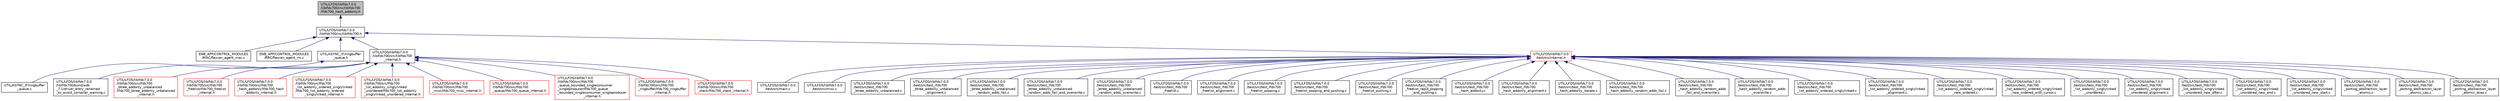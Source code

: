 digraph "UTIL/LFDS/liblfds7.0.0/liblfds700/inc/liblfds700/lfds700_hash_addonly.h"
{
 // LATEX_PDF_SIZE
  edge [fontname="Helvetica",fontsize="10",labelfontname="Helvetica",labelfontsize="10"];
  node [fontname="Helvetica",fontsize="10",shape=record];
  Node1 [label="UTIL/LFDS/liblfds7.0.0\l/liblfds700/inc/liblfds700\l/lfds700_hash_addonly.h",height=0.2,width=0.4,color="black", fillcolor="grey75", style="filled", fontcolor="black",tooltip=" "];
  Node1 -> Node2 [dir="back",color="midnightblue",fontsize="10",style="solid",fontname="Helvetica"];
  Node2 [label="UTIL/LFDS/liblfds7.0.0\l/liblfds700/inc/liblfds700.h",height=0.2,width=0.4,color="black", fillcolor="white", style="filled",URL="$liblfds700_8h.html",tooltip=" "];
  Node2 -> Node3 [dir="back",color="midnightblue",fontsize="10",style="solid",fontname="Helvetica"];
  Node3 [label="ENB_APP/CONTROL_MODULES\l/MAC/flexran_agent_mac.c",height=0.2,width=0.4,color="black", fillcolor="white", style="filled",URL="$flexran__agent__mac_8c.html",tooltip="FlexRAN agent message handler for MAC layer."];
  Node2 -> Node4 [dir="back",color="midnightblue",fontsize="10",style="solid",fontname="Helvetica"];
  Node4 [label="ENB_APP/CONTROL_MODULES\l/RRC/flexran_agent_rrc.c",height=0.2,width=0.4,color="black", fillcolor="white", style="filled",URL="$flexran__agent__rrc_8c.html",tooltip="FlexRAN agent Control Module RRC."];
  Node2 -> Node5 [dir="back",color="midnightblue",fontsize="10",style="solid",fontname="Helvetica"];
  Node5 [label="UTIL/ASYNC_IF/ringbuffer\l_queue.h",height=0.2,width=0.4,color="black", fillcolor="white", style="filled",URL="$ringbuffer__queue_8h.html",tooltip="Lock-free ringbuffer used for async message passing of agent."];
  Node5 -> Node6 [dir="back",color="midnightblue",fontsize="10",style="solid",fontname="Helvetica"];
  Node6 [label="UTIL/ASYNC_IF/ringbuffer\l_queue.c",height=0.2,width=0.4,color="black", fillcolor="white", style="filled",URL="$ringbuffer__queue_8c.html",tooltip="Lock-free ringbuffer used for async message passing of agent."];
  Node2 -> Node7 [dir="back",color="midnightblue",fontsize="10",style="solid",fontname="Helvetica"];
  Node7 [label="UTIL/LFDS/liblfds7.0.0\l/liblfds700/src/liblfds700\l_internal.h",height=0.2,width=0.4,color="black", fillcolor="white", style="filled",URL="$liblfds700__internal_8h.html",tooltip=" "];
  Node7 -> Node8 [dir="back",color="midnightblue",fontsize="10",style="solid",fontname="Helvetica"];
  Node8 [label="UTIL/LFDS/liblfds7.0.0\l/liblfds700/build/wdk\l_7.1/driver_entry_renamed\l_to_avoid_compiler_warning.c",height=0.2,width=0.4,color="black", fillcolor="white", style="filled",URL="$driver__entry__renamed__to__avoid__compiler__warning_8c.html",tooltip=" "];
  Node7 -> Node9 [dir="back",color="midnightblue",fontsize="10",style="solid",fontname="Helvetica"];
  Node9 [label="UTIL/LFDS/liblfds7.0.0\l/liblfds700/src/lfds700\l_btree_addonly_unbalanced\l/lfds700_btree_addonly_unbalanced\l_internal.h",height=0.2,width=0.4,color="red", fillcolor="white", style="filled",URL="$lfds700__btree__addonly__unbalanced__internal_8h.html",tooltip=" "];
  Node7 -> Node15 [dir="back",color="midnightblue",fontsize="10",style="solid",fontname="Helvetica"];
  Node15 [label="UTIL/LFDS/liblfds7.0.0\l/liblfds700/src/lfds700\l_freelist/lfds700_freelist\l_internal.h",height=0.2,width=0.4,color="red", fillcolor="white", style="filled",URL="$lfds700__freelist__internal_8h.html",tooltip=" "];
  Node7 -> Node21 [dir="back",color="midnightblue",fontsize="10",style="solid",fontname="Helvetica"];
  Node21 [label="UTIL/LFDS/liblfds7.0.0\l/liblfds700/src/lfds700\l_hash_addonly/lfds700_hash\l_addonly_internal.h",height=0.2,width=0.4,color="red", fillcolor="white", style="filled",URL="$lfds700__hash__addonly__internal_8h.html",tooltip=" "];
  Node7 -> Node28 [dir="back",color="midnightblue",fontsize="10",style="solid",fontname="Helvetica"];
  Node28 [label="UTIL/LFDS/liblfds7.0.0\l/liblfds700/src/lfds700\l_list_addonly_ordered_singlylinked\l/lfds700_list_addonly_ordered\l_singlylinked_internal.h",height=0.2,width=0.4,color="red", fillcolor="white", style="filled",URL="$lfds700__list__addonly__ordered__singlylinked__internal_8h.html",tooltip=" "];
  Node7 -> Node34 [dir="back",color="midnightblue",fontsize="10",style="solid",fontname="Helvetica"];
  Node34 [label="UTIL/LFDS/liblfds7.0.0\l/liblfds700/src/lfds700\l_list_addonly_singlylinked\l_unordered/lfds700_list_addonly\l_singlylinked_unordered_internal.h",height=0.2,width=0.4,color="red", fillcolor="white", style="filled",URL="$lfds700__list__addonly__singlylinked__unordered__internal_8h.html",tooltip=" "];
  Node7 -> Node40 [dir="back",color="midnightblue",fontsize="10",style="solid",fontname="Helvetica"];
  Node40 [label="UTIL/LFDS/liblfds7.0.0\l/liblfds700/src/lfds700\l_misc/lfds700_misc_internal.h",height=0.2,width=0.4,color="red", fillcolor="white", style="filled",URL="$lfds700__misc__internal_8h.html",tooltip=" "];
  Node7 -> Node46 [dir="back",color="midnightblue",fontsize="10",style="solid",fontname="Helvetica"];
  Node46 [label="UTIL/LFDS/liblfds7.0.0\l/liblfds700/src/lfds700\l_queue/lfds700_queue_internal.h",height=0.2,width=0.4,color="red", fillcolor="white", style="filled",URL="$lfds700__queue__internal_8h.html",tooltip=" "];
  Node7 -> Node52 [dir="back",color="midnightblue",fontsize="10",style="solid",fontname="Helvetica"];
  Node52 [label="UTIL/LFDS/liblfds7.0.0\l/liblfds700/src/lfds700\l_queue_bounded_singleconsumer\l_singleproducer/lfds700_queue\l_bounded_singleconsumer_singleproducer\l_internal.h",height=0.2,width=0.4,color="red", fillcolor="white", style="filled",URL="$lfds700__queue__bounded__singleconsumer__singleproducer__internal_8h.html",tooltip=" "];
  Node7 -> Node58 [dir="back",color="midnightblue",fontsize="10",style="solid",fontname="Helvetica"];
  Node58 [label="UTIL/LFDS/liblfds7.0.0\l/liblfds700/src/lfds700\l_ringbuffer/lfds700_ringbuffer\l_internal.h",height=0.2,width=0.4,color="red", fillcolor="white", style="filled",URL="$lfds700__ringbuffer__internal_8h.html",tooltip=" "];
  Node7 -> Node64 [dir="back",color="midnightblue",fontsize="10",style="solid",fontname="Helvetica"];
  Node64 [label="UTIL/LFDS/liblfds7.0.0\l/liblfds700/src/lfds700\l_stack/lfds700_stack_internal.h",height=0.2,width=0.4,color="red", fillcolor="white", style="filled",URL="$lfds700__stack__internal_8h.html",tooltip=" "];
  Node2 -> Node70 [dir="back",color="midnightblue",fontsize="10",style="solid",fontname="Helvetica"];
  Node70 [label="UTIL/LFDS/liblfds7.0.0\l/test/src/internal.h",height=0.2,width=0.4,color="red", fillcolor="white", style="filled",URL="$liblfds7_80_80_2test_2src_2internal_8h.html",tooltip=" "];
  Node70 -> Node71 [dir="back",color="midnightblue",fontsize="10",style="solid",fontname="Helvetica"];
  Node71 [label="UTIL/LFDS/liblfds7.0.0\l/test/src/main.c",height=0.2,width=0.4,color="black", fillcolor="white", style="filled",URL="$UTIL_2LFDS_2liblfds7_80_80_2test_2src_2main_8c.html",tooltip=" "];
  Node70 -> Node72 [dir="back",color="midnightblue",fontsize="10",style="solid",fontname="Helvetica"];
  Node72 [label="UTIL/LFDS/liblfds7.0.0\l/test/src/misc.c",height=0.2,width=0.4,color="black", fillcolor="white", style="filled",URL="$liblfds7_80_80_2test_2src_2misc_8c.html",tooltip=" "];
  Node70 -> Node73 [dir="back",color="midnightblue",fontsize="10",style="solid",fontname="Helvetica"];
  Node73 [label="UTIL/LFDS/liblfds7.0.0\l/test/src/test_lfds700\l_btree_addonly_unbalanced.c",height=0.2,width=0.4,color="black", fillcolor="white", style="filled",URL="$test__lfds700__btree__addonly__unbalanced_8c.html",tooltip=" "];
  Node70 -> Node74 [dir="back",color="midnightblue",fontsize="10",style="solid",fontname="Helvetica"];
  Node74 [label="UTIL/LFDS/liblfds7.0.0\l/test/src/test_lfds700\l_btree_addonly_unbalanced\l_alignment.c",height=0.2,width=0.4,color="black", fillcolor="white", style="filled",URL="$test__lfds700__btree__addonly__unbalanced__alignment_8c.html",tooltip=" "];
  Node70 -> Node75 [dir="back",color="midnightblue",fontsize="10",style="solid",fontname="Helvetica"];
  Node75 [label="UTIL/LFDS/liblfds7.0.0\l/test/src/test_lfds700\l_btree_addonly_unbalanced\l_random_adds_fail.c",height=0.2,width=0.4,color="black", fillcolor="white", style="filled",URL="$test__lfds700__btree__addonly__unbalanced__random__adds__fail_8c.html",tooltip=" "];
  Node70 -> Node76 [dir="back",color="midnightblue",fontsize="10",style="solid",fontname="Helvetica"];
  Node76 [label="UTIL/LFDS/liblfds7.0.0\l/test/src/test_lfds700\l_btree_addonly_unbalanced\l_random_adds_fail_and_overwrite.c",height=0.2,width=0.4,color="black", fillcolor="white", style="filled",URL="$test__lfds700__btree__addonly__unbalanced__random__adds__fail__and__overwrite_8c.html",tooltip=" "];
  Node70 -> Node77 [dir="back",color="midnightblue",fontsize="10",style="solid",fontname="Helvetica"];
  Node77 [label="UTIL/LFDS/liblfds7.0.0\l/test/src/test_lfds700\l_btree_addonly_unbalanced\l_random_adds_overwrite.c",height=0.2,width=0.4,color="black", fillcolor="white", style="filled",URL="$test__lfds700__btree__addonly__unbalanced__random__adds__overwrite_8c.html",tooltip=" "];
  Node70 -> Node78 [dir="back",color="midnightblue",fontsize="10",style="solid",fontname="Helvetica"];
  Node78 [label="UTIL/LFDS/liblfds7.0.0\l/test/src/test_lfds700\l_freelist.c",height=0.2,width=0.4,color="black", fillcolor="white", style="filled",URL="$test__lfds700__freelist_8c.html",tooltip=" "];
  Node70 -> Node79 [dir="back",color="midnightblue",fontsize="10",style="solid",fontname="Helvetica"];
  Node79 [label="UTIL/LFDS/liblfds7.0.0\l/test/src/test_lfds700\l_freelist_alignment.c",height=0.2,width=0.4,color="black", fillcolor="white", style="filled",URL="$test__lfds700__freelist__alignment_8c.html",tooltip=" "];
  Node70 -> Node80 [dir="back",color="midnightblue",fontsize="10",style="solid",fontname="Helvetica"];
  Node80 [label="UTIL/LFDS/liblfds7.0.0\l/test/src/test_lfds700\l_freelist_popping.c",height=0.2,width=0.4,color="black", fillcolor="white", style="filled",URL="$test__lfds700__freelist__popping_8c.html",tooltip=" "];
  Node70 -> Node81 [dir="back",color="midnightblue",fontsize="10",style="solid",fontname="Helvetica"];
  Node81 [label="UTIL/LFDS/liblfds7.0.0\l/test/src/test_lfds700\l_freelist_popping_and_pushing.c",height=0.2,width=0.4,color="black", fillcolor="white", style="filled",URL="$test__lfds700__freelist__popping__and__pushing_8c.html",tooltip=" "];
  Node70 -> Node82 [dir="back",color="midnightblue",fontsize="10",style="solid",fontname="Helvetica"];
  Node82 [label="UTIL/LFDS/liblfds7.0.0\l/test/src/test_lfds700\l_freelist_pushing.c",height=0.2,width=0.4,color="black", fillcolor="white", style="filled",URL="$test__lfds700__freelist__pushing_8c.html",tooltip=" "];
  Node70 -> Node83 [dir="back",color="midnightblue",fontsize="10",style="solid",fontname="Helvetica"];
  Node83 [label="UTIL/LFDS/liblfds7.0.0\l/test/src/test_lfds700\l_freelist_rapid_popping\l_and_pushing.c",height=0.2,width=0.4,color="black", fillcolor="white", style="filled",URL="$test__lfds700__freelist__rapid__popping__and__pushing_8c.html",tooltip=" "];
  Node70 -> Node84 [dir="back",color="midnightblue",fontsize="10",style="solid",fontname="Helvetica"];
  Node84 [label="UTIL/LFDS/liblfds7.0.0\l/test/src/test_lfds700\l_hash_addonly.c",height=0.2,width=0.4,color="black", fillcolor="white", style="filled",URL="$test__lfds700__hash__addonly_8c.html",tooltip=" "];
  Node70 -> Node85 [dir="back",color="midnightblue",fontsize="10",style="solid",fontname="Helvetica"];
  Node85 [label="UTIL/LFDS/liblfds7.0.0\l/test/src/test_lfds700\l_hash_addonly_alignment.c",height=0.2,width=0.4,color="black", fillcolor="white", style="filled",URL="$test__lfds700__hash__addonly__alignment_8c.html",tooltip=" "];
  Node70 -> Node86 [dir="back",color="midnightblue",fontsize="10",style="solid",fontname="Helvetica"];
  Node86 [label="UTIL/LFDS/liblfds7.0.0\l/test/src/test_lfds700\l_hash_addonly_iterate.c",height=0.2,width=0.4,color="black", fillcolor="white", style="filled",URL="$test__lfds700__hash__addonly__iterate_8c.html",tooltip=" "];
  Node70 -> Node87 [dir="back",color="midnightblue",fontsize="10",style="solid",fontname="Helvetica"];
  Node87 [label="UTIL/LFDS/liblfds7.0.0\l/test/src/test_lfds700\l_hash_addonly_random_adds_fail.c",height=0.2,width=0.4,color="black", fillcolor="white", style="filled",URL="$test__lfds700__hash__addonly__random__adds__fail_8c.html",tooltip=" "];
  Node70 -> Node88 [dir="back",color="midnightblue",fontsize="10",style="solid",fontname="Helvetica"];
  Node88 [label="UTIL/LFDS/liblfds7.0.0\l/test/src/test_lfds700\l_hash_addonly_random_adds\l_fail_and_overwrite.c",height=0.2,width=0.4,color="black", fillcolor="white", style="filled",URL="$test__lfds700__hash__addonly__random__adds__fail__and__overwrite_8c.html",tooltip=" "];
  Node70 -> Node89 [dir="back",color="midnightblue",fontsize="10",style="solid",fontname="Helvetica"];
  Node89 [label="UTIL/LFDS/liblfds7.0.0\l/test/src/test_lfds700\l_hash_addonly_random_adds\l_overwrite.c",height=0.2,width=0.4,color="black", fillcolor="white", style="filled",URL="$test__lfds700__hash__addonly__random__adds__overwrite_8c.html",tooltip=" "];
  Node70 -> Node90 [dir="back",color="midnightblue",fontsize="10",style="solid",fontname="Helvetica"];
  Node90 [label="UTIL/LFDS/liblfds7.0.0\l/test/src/test_lfds700\l_list_addonly_ordered_singlylinked.c",height=0.2,width=0.4,color="black", fillcolor="white", style="filled",URL="$test__lfds700__list__addonly__ordered__singlylinked_8c.html",tooltip=" "];
  Node70 -> Node91 [dir="back",color="midnightblue",fontsize="10",style="solid",fontname="Helvetica"];
  Node91 [label="UTIL/LFDS/liblfds7.0.0\l/test/src/test_lfds700\l_list_addonly_ordered_singlylinked\l_alignment.c",height=0.2,width=0.4,color="black", fillcolor="white", style="filled",URL="$test__lfds700__list__addonly__ordered__singlylinked__alignment_8c.html",tooltip=" "];
  Node70 -> Node92 [dir="back",color="midnightblue",fontsize="10",style="solid",fontname="Helvetica"];
  Node92 [label="UTIL/LFDS/liblfds7.0.0\l/test/src/test_lfds700\l_list_addonly_ordered_singlylinked\l_new_ordered.c",height=0.2,width=0.4,color="black", fillcolor="white", style="filled",URL="$test__lfds700__list__addonly__ordered__singlylinked__new__ordered_8c.html",tooltip=" "];
  Node70 -> Node93 [dir="back",color="midnightblue",fontsize="10",style="solid",fontname="Helvetica"];
  Node93 [label="UTIL/LFDS/liblfds7.0.0\l/test/src/test_lfds700\l_list_addonly_ordered_singlylinked\l_new_ordered_with_cursor.c",height=0.2,width=0.4,color="black", fillcolor="white", style="filled",URL="$test__lfds700__list__addonly__ordered__singlylinked__new__ordered__with__cursor_8c.html",tooltip=" "];
  Node70 -> Node94 [dir="back",color="midnightblue",fontsize="10",style="solid",fontname="Helvetica"];
  Node94 [label="UTIL/LFDS/liblfds7.0.0\l/test/src/test_lfds700\l_list_addonly_singlylinked\l_unordered.c",height=0.2,width=0.4,color="black", fillcolor="white", style="filled",URL="$test__lfds700__list__addonly__singlylinked__unordered_8c.html",tooltip=" "];
  Node70 -> Node95 [dir="back",color="midnightblue",fontsize="10",style="solid",fontname="Helvetica"];
  Node95 [label="UTIL/LFDS/liblfds7.0.0\l/test/src/test_lfds700\l_list_addonly_singlylinked\l_unordered_alignment.c",height=0.2,width=0.4,color="black", fillcolor="white", style="filled",URL="$test__lfds700__list__addonly__singlylinked__unordered__alignment_8c.html",tooltip=" "];
  Node70 -> Node96 [dir="back",color="midnightblue",fontsize="10",style="solid",fontname="Helvetica"];
  Node96 [label="UTIL/LFDS/liblfds7.0.0\l/test/src/test_lfds700\l_list_addonly_singlylinked\l_unordered_new_after.c",height=0.2,width=0.4,color="black", fillcolor="white", style="filled",URL="$test__lfds700__list__addonly__singlylinked__unordered__new__after_8c.html",tooltip=" "];
  Node70 -> Node97 [dir="back",color="midnightblue",fontsize="10",style="solid",fontname="Helvetica"];
  Node97 [label="UTIL/LFDS/liblfds7.0.0\l/test/src/test_lfds700\l_list_addonly_singlylinked\l_unordered_new_end.c",height=0.2,width=0.4,color="black", fillcolor="white", style="filled",URL="$test__lfds700__list__addonly__singlylinked__unordered__new__end_8c.html",tooltip=" "];
  Node70 -> Node98 [dir="back",color="midnightblue",fontsize="10",style="solid",fontname="Helvetica"];
  Node98 [label="UTIL/LFDS/liblfds7.0.0\l/test/src/test_lfds700\l_list_addonly_singlylinked\l_unordered_new_start.c",height=0.2,width=0.4,color="black", fillcolor="white", style="filled",URL="$test__lfds700__list__addonly__singlylinked__unordered__new__start_8c.html",tooltip=" "];
  Node70 -> Node99 [dir="back",color="midnightblue",fontsize="10",style="solid",fontname="Helvetica"];
  Node99 [label="UTIL/LFDS/liblfds7.0.0\l/test/src/test_lfds700\l_porting_abstraction_layer\l_atomic.c",height=0.2,width=0.4,color="black", fillcolor="white", style="filled",URL="$test__lfds700__porting__abstraction__layer__atomic_8c.html",tooltip=" "];
  Node70 -> Node100 [dir="back",color="midnightblue",fontsize="10",style="solid",fontname="Helvetica"];
  Node100 [label="UTIL/LFDS/liblfds7.0.0\l/test/src/test_lfds700\l_porting_abstraction_layer\l_atomic_cas.c",height=0.2,width=0.4,color="black", fillcolor="white", style="filled",URL="$test__lfds700__porting__abstraction__layer__atomic__cas_8c.html",tooltip=" "];
  Node70 -> Node101 [dir="back",color="midnightblue",fontsize="10",style="solid",fontname="Helvetica"];
  Node101 [label="UTIL/LFDS/liblfds7.0.0\l/test/src/test_lfds700\l_porting_abstraction_layer\l_atomic_dcas.c",height=0.2,width=0.4,color="black", fillcolor="white", style="filled",URL="$test__lfds700__porting__abstraction__layer__atomic__dcas_8c.html",tooltip=" "];
}
